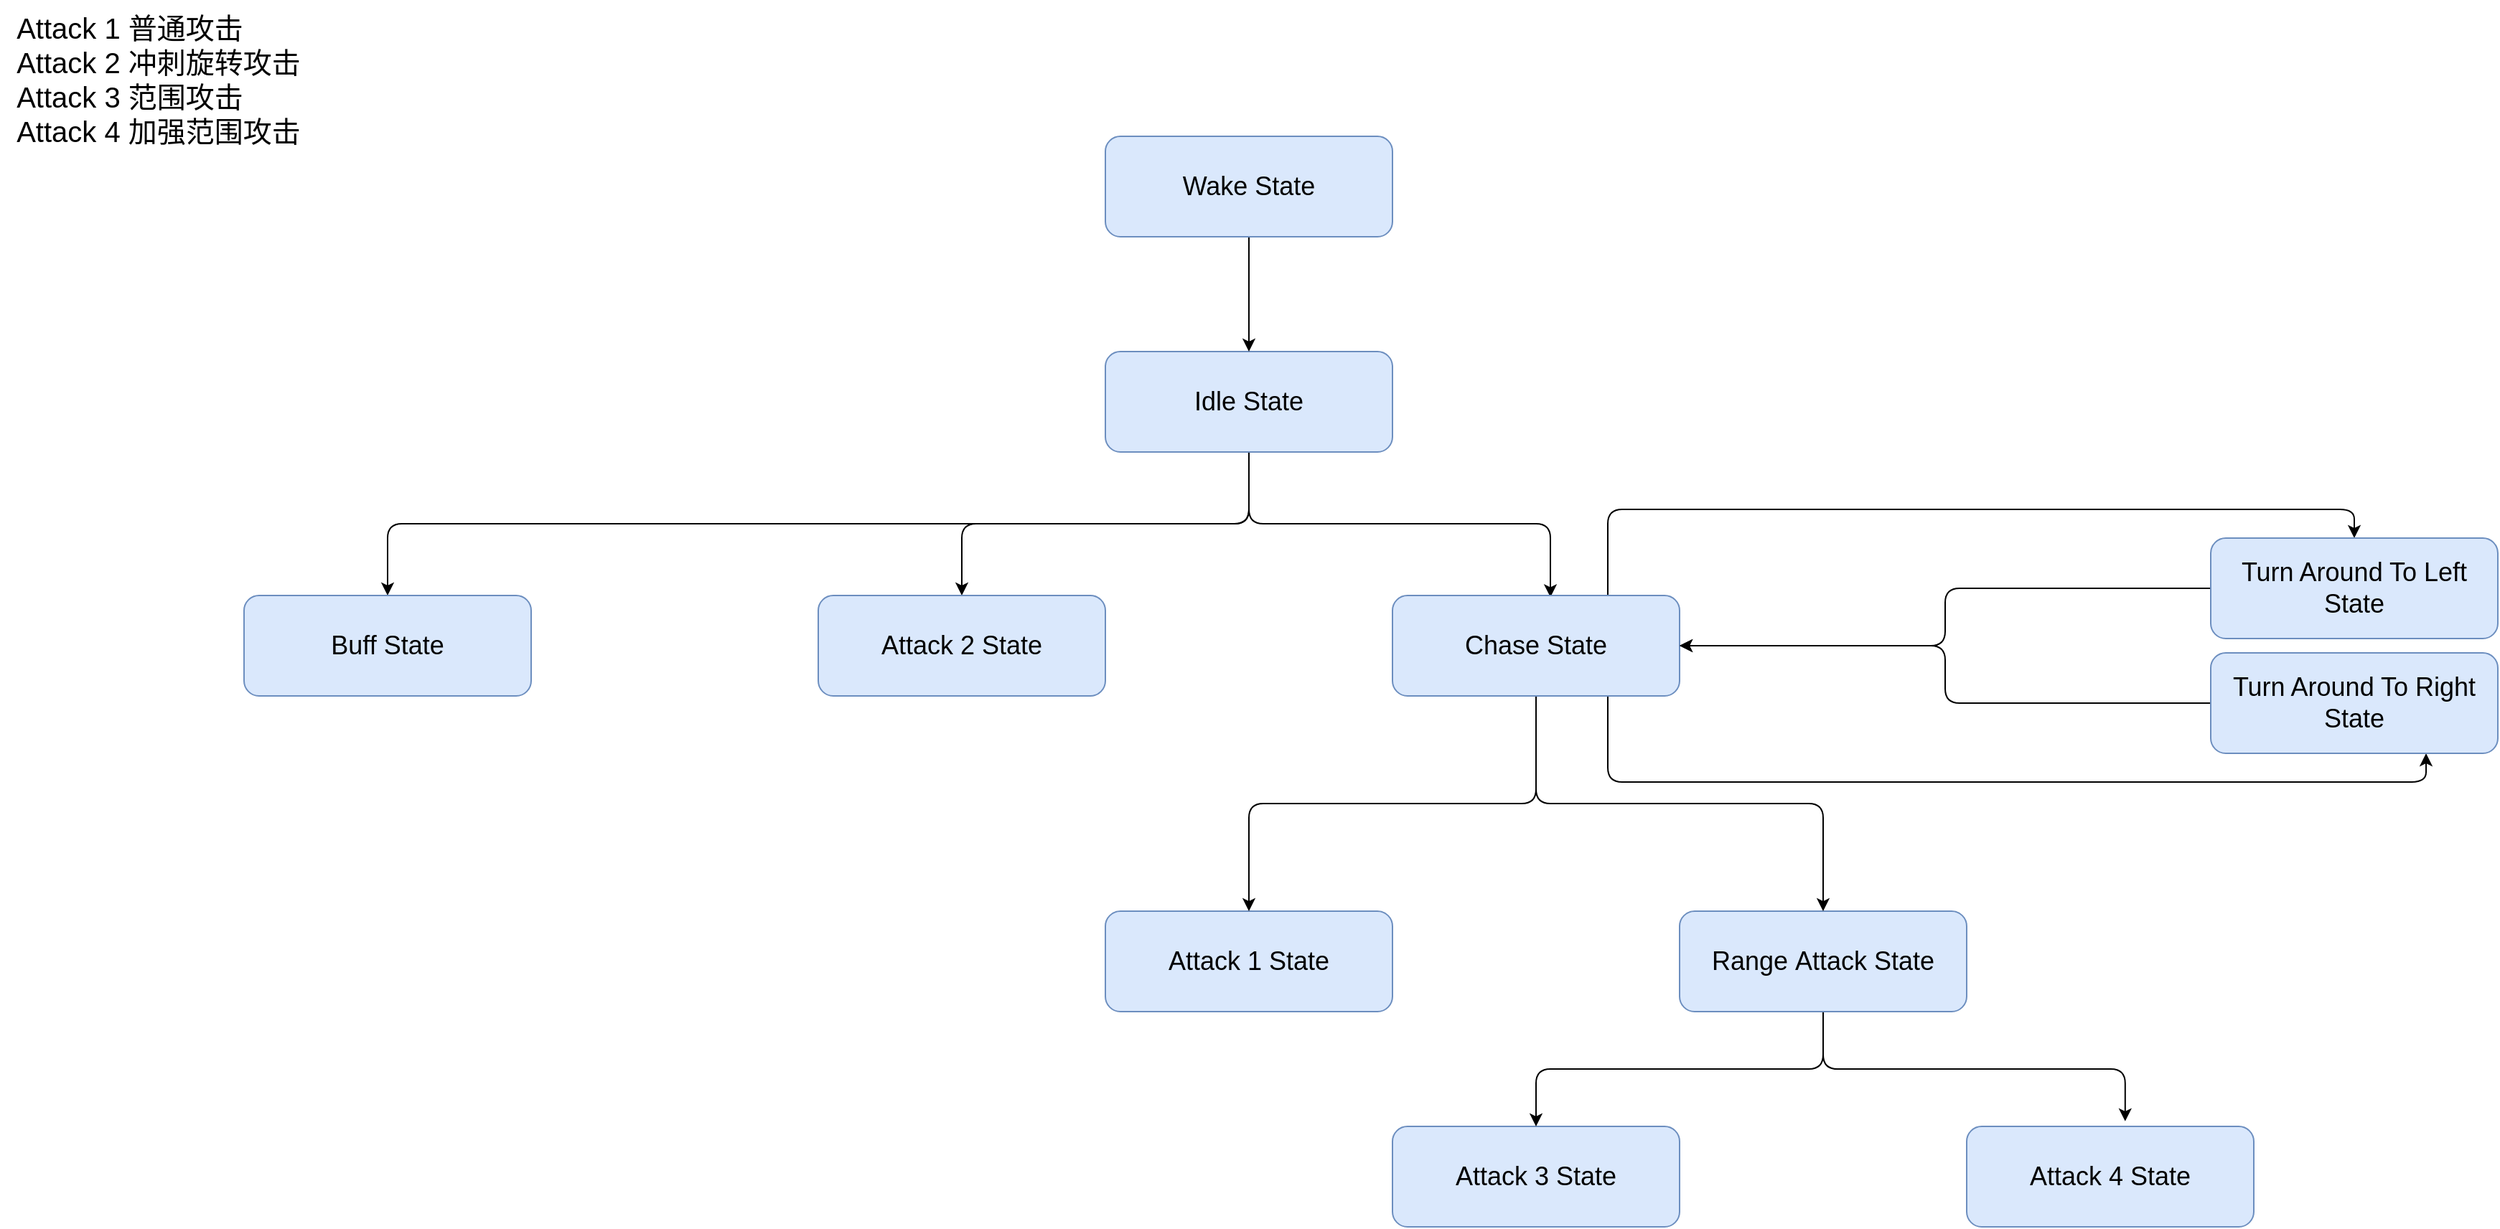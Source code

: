 <mxfile version="20.3.0" type="device"><diagram id="XiDrrunDCE6o_QvhI0tp" name="第 1 页"><mxGraphModel dx="2426" dy="1441" grid="1" gridSize="10" guides="1" tooltips="1" connect="1" arrows="1" fold="1" page="1" pageScale="1" pageWidth="1920" pageHeight="1200" math="0" shadow="0"><root><mxCell id="0"/><mxCell id="1" parent="0"/><mxCell id="QiZ6klJphOlFBGpURcVP-12" style="edgeStyle=orthogonalEdgeStyle;rounded=1;orthogonalLoop=1;jettySize=auto;html=1;exitX=0.5;exitY=1;exitDx=0;exitDy=0;entryX=0.5;entryY=0;entryDx=0;entryDy=0;fontSize=20;" edge="1" parent="1" source="QiZ6klJphOlFBGpURcVP-2" target="QiZ6klJphOlFBGpURcVP-5"><mxGeometry relative="1" as="geometry"/></mxCell><mxCell id="QiZ6klJphOlFBGpURcVP-13" style="edgeStyle=orthogonalEdgeStyle;rounded=1;orthogonalLoop=1;jettySize=auto;html=1;exitX=0.5;exitY=1;exitDx=0;exitDy=0;entryX=0.55;entryY=0.017;entryDx=0;entryDy=0;entryPerimeter=0;fontSize=20;" edge="1" parent="1" source="QiZ6klJphOlFBGpURcVP-2" target="QiZ6klJphOlFBGpURcVP-11"><mxGeometry relative="1" as="geometry"/></mxCell><mxCell id="QiZ6klJphOlFBGpURcVP-17" style="edgeStyle=orthogonalEdgeStyle;rounded=1;orthogonalLoop=1;jettySize=auto;html=1;exitX=0.5;exitY=1;exitDx=0;exitDy=0;entryX=0.5;entryY=0;entryDx=0;entryDy=0;fontSize=20;" edge="1" parent="1" source="QiZ6klJphOlFBGpURcVP-2" target="QiZ6klJphOlFBGpURcVP-16"><mxGeometry relative="1" as="geometry"/></mxCell><mxCell id="QiZ6klJphOlFBGpURcVP-2" value="&lt;span style=&quot;font-size: 18px;&quot;&gt;Idle State&lt;br&gt;&lt;/span&gt;" style="rounded=1;whiteSpace=wrap;html=1;fillColor=#dae8fc;strokeColor=#6c8ebf;" vertex="1" parent="1"><mxGeometry x="840" y="300" width="200" height="70" as="geometry"/></mxCell><mxCell id="QiZ6klJphOlFBGpURcVP-3" value="&lt;span style=&quot;font-size: 18px;&quot;&gt;Attack 4 State&lt;br&gt;&lt;/span&gt;" style="rounded=1;whiteSpace=wrap;html=1;fillColor=#dae8fc;strokeColor=#6c8ebf;" vertex="1" parent="1"><mxGeometry x="1440" y="840" width="200" height="70" as="geometry"/></mxCell><mxCell id="QiZ6klJphOlFBGpURcVP-4" value="&lt;span style=&quot;font-size: 18px;&quot;&gt;Attack 3 State&lt;br&gt;&lt;/span&gt;" style="rounded=1;whiteSpace=wrap;html=1;fillColor=#dae8fc;strokeColor=#6c8ebf;" vertex="1" parent="1"><mxGeometry x="1040" y="840" width="200" height="70" as="geometry"/></mxCell><mxCell id="QiZ6klJphOlFBGpURcVP-5" value="&lt;span style=&quot;font-size: 18px;&quot;&gt;Attack 2 State&lt;br&gt;&lt;/span&gt;" style="rounded=1;whiteSpace=wrap;html=1;fillColor=#dae8fc;strokeColor=#6c8ebf;" vertex="1" parent="1"><mxGeometry x="640" y="470" width="200" height="70" as="geometry"/></mxCell><mxCell id="QiZ6klJphOlFBGpURcVP-6" value="&lt;span style=&quot;font-size: 18px;&quot;&gt;Attack 1 State&lt;br&gt;&lt;/span&gt;" style="rounded=1;whiteSpace=wrap;html=1;fillColor=#dae8fc;strokeColor=#6c8ebf;" vertex="1" parent="1"><mxGeometry x="840" y="690" width="200" height="70" as="geometry"/></mxCell><mxCell id="QiZ6klJphOlFBGpURcVP-7" value="&lt;div style=&quot;text-align: left;&quot;&gt;&lt;span style=&quot;font-size: 20px; background-color: initial;&quot;&gt;Attack 1 普通攻击&lt;/span&gt;&lt;/div&gt;&lt;font style=&quot;font-size: 20px;&quot;&gt;&lt;div style=&quot;text-align: left;&quot;&gt;&lt;span style=&quot;background-color: initial;&quot;&gt;Attack 2 冲刺旋转攻击&lt;/span&gt;&lt;/div&gt;&lt;div style=&quot;text-align: left;&quot;&gt;&lt;span style=&quot;background-color: initial;&quot;&gt;Attack 3 范围攻击&lt;/span&gt;&lt;/div&gt;&lt;div style=&quot;text-align: left;&quot;&gt;&lt;span style=&quot;background-color: initial;&quot;&gt;Attack 4 加强范围攻击&lt;/span&gt;&lt;/div&gt;&lt;/font&gt;" style="text;html=1;align=center;verticalAlign=middle;resizable=0;points=[];autosize=1;strokeColor=none;fillColor=none;" vertex="1" parent="1"><mxGeometry x="70" y="55" width="220" height="110" as="geometry"/></mxCell><mxCell id="QiZ6klJphOlFBGpURcVP-9" style="edgeStyle=orthogonalEdgeStyle;rounded=1;orthogonalLoop=1;jettySize=auto;html=1;exitX=0.5;exitY=1;exitDx=0;exitDy=0;entryX=0.5;entryY=0;entryDx=0;entryDy=0;fontSize=20;" edge="1" parent="1" source="QiZ6klJphOlFBGpURcVP-8" target="QiZ6klJphOlFBGpURcVP-4"><mxGeometry relative="1" as="geometry"/></mxCell><mxCell id="QiZ6klJphOlFBGpURcVP-10" style="edgeStyle=orthogonalEdgeStyle;rounded=1;orthogonalLoop=1;jettySize=auto;html=1;exitX=0.5;exitY=1;exitDx=0;exitDy=0;entryX=0.552;entryY=-0.051;entryDx=0;entryDy=0;entryPerimeter=0;fontSize=20;" edge="1" parent="1" source="QiZ6klJphOlFBGpURcVP-8" target="QiZ6klJphOlFBGpURcVP-3"><mxGeometry relative="1" as="geometry"/></mxCell><mxCell id="QiZ6klJphOlFBGpURcVP-8" value="&lt;span style=&quot;font-size: 18px;&quot;&gt;Range&amp;nbsp;Attack State&lt;br&gt;&lt;/span&gt;" style="rounded=1;whiteSpace=wrap;html=1;fillColor=#dae8fc;strokeColor=#6c8ebf;" vertex="1" parent="1"><mxGeometry x="1240" y="690" width="200" height="70" as="geometry"/></mxCell><mxCell id="QiZ6klJphOlFBGpURcVP-14" style="edgeStyle=orthogonalEdgeStyle;rounded=1;orthogonalLoop=1;jettySize=auto;html=1;exitX=0.5;exitY=1;exitDx=0;exitDy=0;fontSize=20;" edge="1" parent="1" source="QiZ6klJphOlFBGpURcVP-11" target="QiZ6klJphOlFBGpURcVP-6"><mxGeometry relative="1" as="geometry"/></mxCell><mxCell id="QiZ6klJphOlFBGpURcVP-15" style="edgeStyle=orthogonalEdgeStyle;rounded=1;orthogonalLoop=1;jettySize=auto;html=1;exitX=0.5;exitY=1;exitDx=0;exitDy=0;fontSize=20;" edge="1" parent="1" source="QiZ6klJphOlFBGpURcVP-11" target="QiZ6klJphOlFBGpURcVP-8"><mxGeometry relative="1" as="geometry"/></mxCell><mxCell id="QiZ6klJphOlFBGpURcVP-24" style="edgeStyle=orthogonalEdgeStyle;rounded=1;orthogonalLoop=1;jettySize=auto;html=1;exitX=0.75;exitY=0;exitDx=0;exitDy=0;entryX=0.5;entryY=0;entryDx=0;entryDy=0;fontSize=20;" edge="1" parent="1" source="QiZ6klJphOlFBGpURcVP-11" target="QiZ6klJphOlFBGpURcVP-18"><mxGeometry relative="1" as="geometry"/></mxCell><mxCell id="QiZ6klJphOlFBGpURcVP-28" style="edgeStyle=orthogonalEdgeStyle;rounded=1;orthogonalLoop=1;jettySize=auto;html=1;exitX=0.75;exitY=1;exitDx=0;exitDy=0;entryX=0.75;entryY=1;entryDx=0;entryDy=0;fontSize=20;" edge="1" parent="1" source="QiZ6klJphOlFBGpURcVP-11" target="QiZ6klJphOlFBGpURcVP-23"><mxGeometry relative="1" as="geometry"/></mxCell><mxCell id="QiZ6klJphOlFBGpURcVP-11" value="&lt;span style=&quot;font-size: 18px;&quot;&gt;Chase State&lt;br&gt;&lt;/span&gt;" style="rounded=1;whiteSpace=wrap;html=1;fillColor=#dae8fc;strokeColor=#6c8ebf;" vertex="1" parent="1"><mxGeometry x="1040" y="470" width="200" height="70" as="geometry"/></mxCell><mxCell id="QiZ6klJphOlFBGpURcVP-16" value="&lt;span style=&quot;font-size: 18px;&quot;&gt;Buff State&lt;br&gt;&lt;/span&gt;" style="rounded=1;whiteSpace=wrap;html=1;fillColor=#dae8fc;strokeColor=#6c8ebf;" vertex="1" parent="1"><mxGeometry x="240" y="470" width="200" height="70" as="geometry"/></mxCell><mxCell id="QiZ6klJphOlFBGpURcVP-29" style="edgeStyle=orthogonalEdgeStyle;rounded=1;orthogonalLoop=1;jettySize=auto;html=1;exitX=0;exitY=0.5;exitDx=0;exitDy=0;entryX=1;entryY=0.5;entryDx=0;entryDy=0;fontSize=20;" edge="1" parent="1" source="QiZ6klJphOlFBGpURcVP-18" target="QiZ6klJphOlFBGpURcVP-11"><mxGeometry relative="1" as="geometry"/></mxCell><mxCell id="QiZ6klJphOlFBGpURcVP-18" value="&lt;span style=&quot;font-size: 18px;&quot;&gt;Turn Around To Left State&lt;br&gt;&lt;/span&gt;" style="rounded=1;whiteSpace=wrap;html=1;fillColor=#dae8fc;strokeColor=#6c8ebf;" vertex="1" parent="1"><mxGeometry x="1610" y="430" width="200" height="70" as="geometry"/></mxCell><mxCell id="QiZ6klJphOlFBGpURcVP-22" style="edgeStyle=orthogonalEdgeStyle;rounded=1;orthogonalLoop=1;jettySize=auto;html=1;exitX=0.5;exitY=1;exitDx=0;exitDy=0;entryX=0.5;entryY=0;entryDx=0;entryDy=0;fontSize=20;" edge="1" parent="1" source="QiZ6klJphOlFBGpURcVP-21" target="QiZ6klJphOlFBGpURcVP-2"><mxGeometry relative="1" as="geometry"/></mxCell><mxCell id="QiZ6klJphOlFBGpURcVP-21" value="&lt;span style=&quot;font-size: 18px;&quot;&gt;Wake State&lt;br&gt;&lt;/span&gt;" style="rounded=1;whiteSpace=wrap;html=1;fillColor=#dae8fc;strokeColor=#6c8ebf;" vertex="1" parent="1"><mxGeometry x="840" y="150" width="200" height="70" as="geometry"/></mxCell><mxCell id="QiZ6klJphOlFBGpURcVP-30" style="edgeStyle=orthogonalEdgeStyle;rounded=1;orthogonalLoop=1;jettySize=auto;html=1;exitX=0;exitY=0.5;exitDx=0;exitDy=0;entryX=1;entryY=0.5;entryDx=0;entryDy=0;fontSize=20;" edge="1" parent="1" source="QiZ6klJphOlFBGpURcVP-23" target="QiZ6klJphOlFBGpURcVP-11"><mxGeometry relative="1" as="geometry"/></mxCell><mxCell id="QiZ6klJphOlFBGpURcVP-23" value="&lt;span style=&quot;font-size: 18px;&quot;&gt;Turn Around To Right State&lt;br&gt;&lt;/span&gt;" style="rounded=1;whiteSpace=wrap;html=1;fillColor=#dae8fc;strokeColor=#6c8ebf;" vertex="1" parent="1"><mxGeometry x="1610" y="510" width="200" height="70" as="geometry"/></mxCell></root></mxGraphModel></diagram></mxfile>